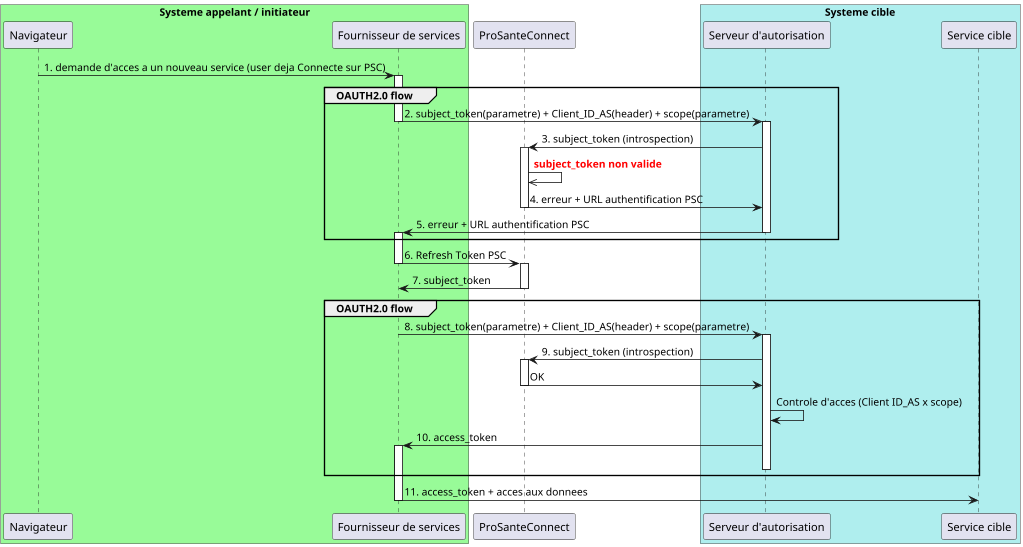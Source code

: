 @startuml
scale 1024*768

box  "Systeme appelant / initiateur" #palegreen
participant "Navigateur" as n
participant "Fournisseur de services" as appserver
end box
participant "ProSanteConnect" as psc
box  "Systeme cible" #paleturquoise
participant "Serveur d'autorisation" as AS
participant "Service cible" as API
end box

n->appserver:1. demande d'acces a un nouveau service (user deja Connecte sur PSC)
	activate appserver
    


group OAUTH2.0 flow
appserver -> AS:2. subject_token(parametre) + Client_ID_AS(header) + scope(parametre)
	deactivate appserver
    activate AS
AS->psc:3. subject_token (introspection)
	activate psc
psc->>psc: <font color=red><b>subject_token non valide 
psc->AS:4. erreur + URL authentification PSC
	deactivate psc
AS->appserver: 5. erreur + URL authentification PSC
	deactivate AS
    activate appserver
end 


appserver->psc : 6. Refresh Token PSC
	deactivate appserver
    activate psc
psc->appserver : 7. subject_token
	deactivate psc

group OAUTH2.0 flow
appserver -> AS:8. subject_token(parametre) + Client_ID_AS(header) + scope(parametre)
	deactivate appserver
    activate AS
AS->psc:9. subject_token (introspection)
	activate psc
psc->AS:OK
	deactivate psc
AS->AS : Controle d'acces (Client ID_AS x scope)
AS->appserver:10. access_token
	activate appserver
	deactivate AS
end
appserver->API:11. access_token + acces aux donnees  
	deactivate appserver
	
@enduml


